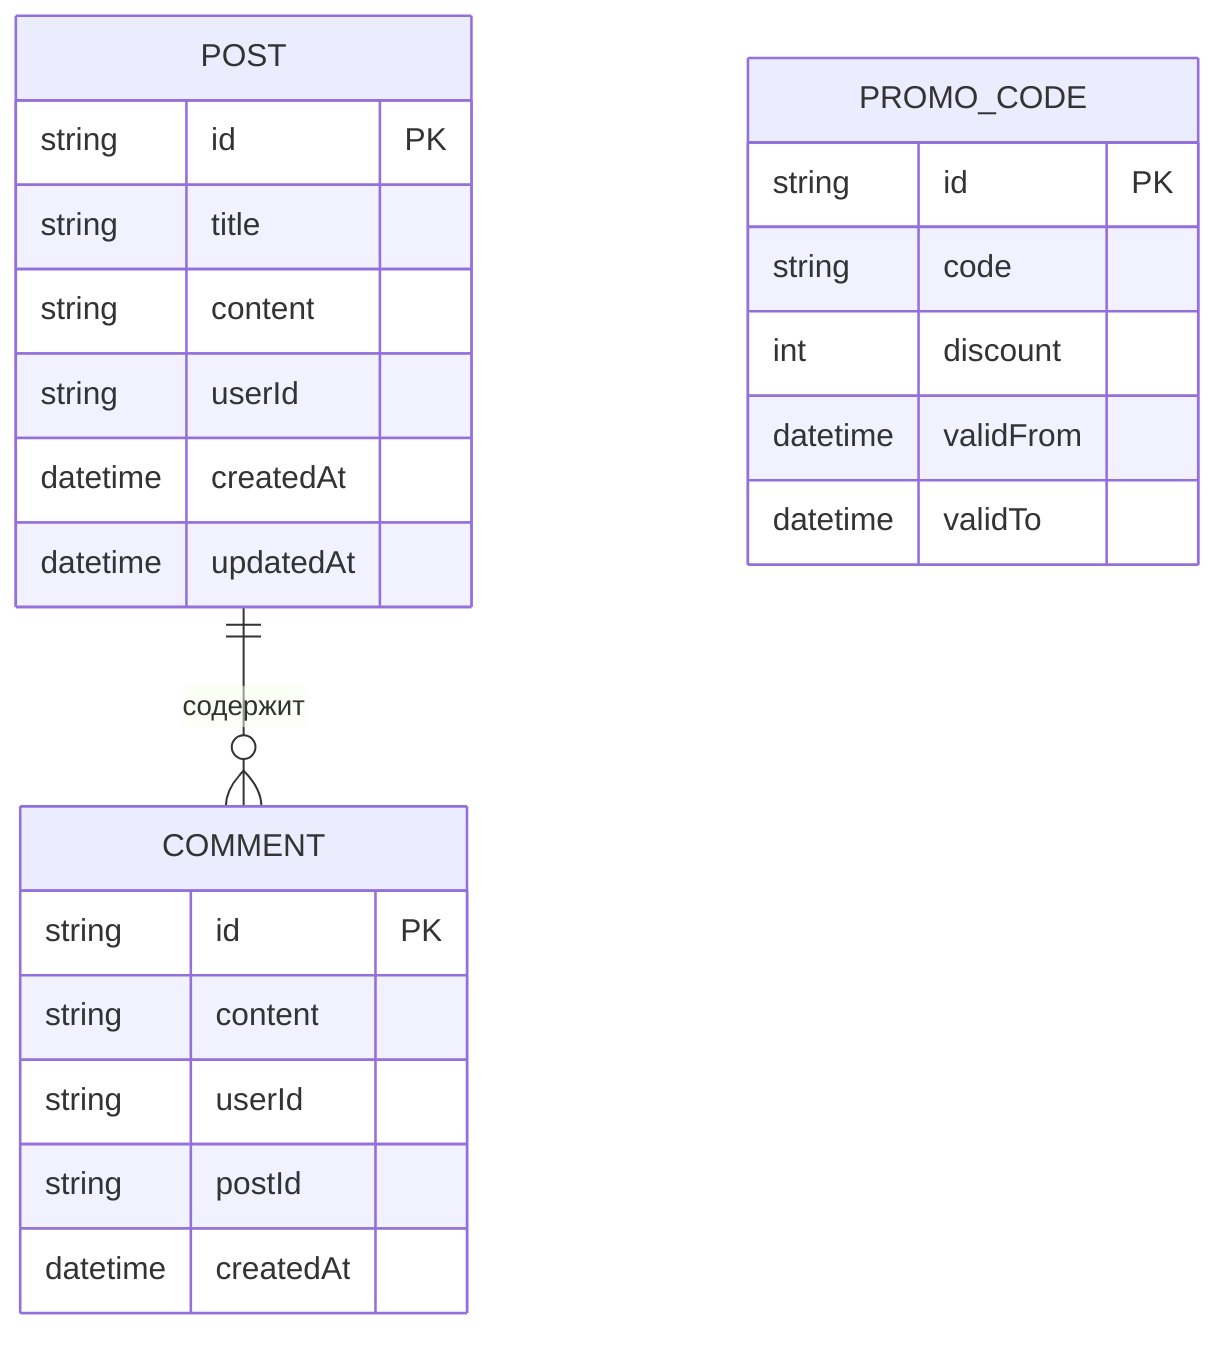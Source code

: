 erDiagram
    POST {
      string id PK 
      string title 
      string content 
      string userId 
      datetime createdAt 
      datetime updatedAt 
    }
    COMMENT {
      string id PK 
      string content 
      string userId 
      string postId 
      datetime createdAt 
    }
    PROMO_CODE {
      string id PK 
      string code
      int discount 
      datetime validFrom
      datetime validTo
    }
    POST ||--o{ COMMENT : "содержит"